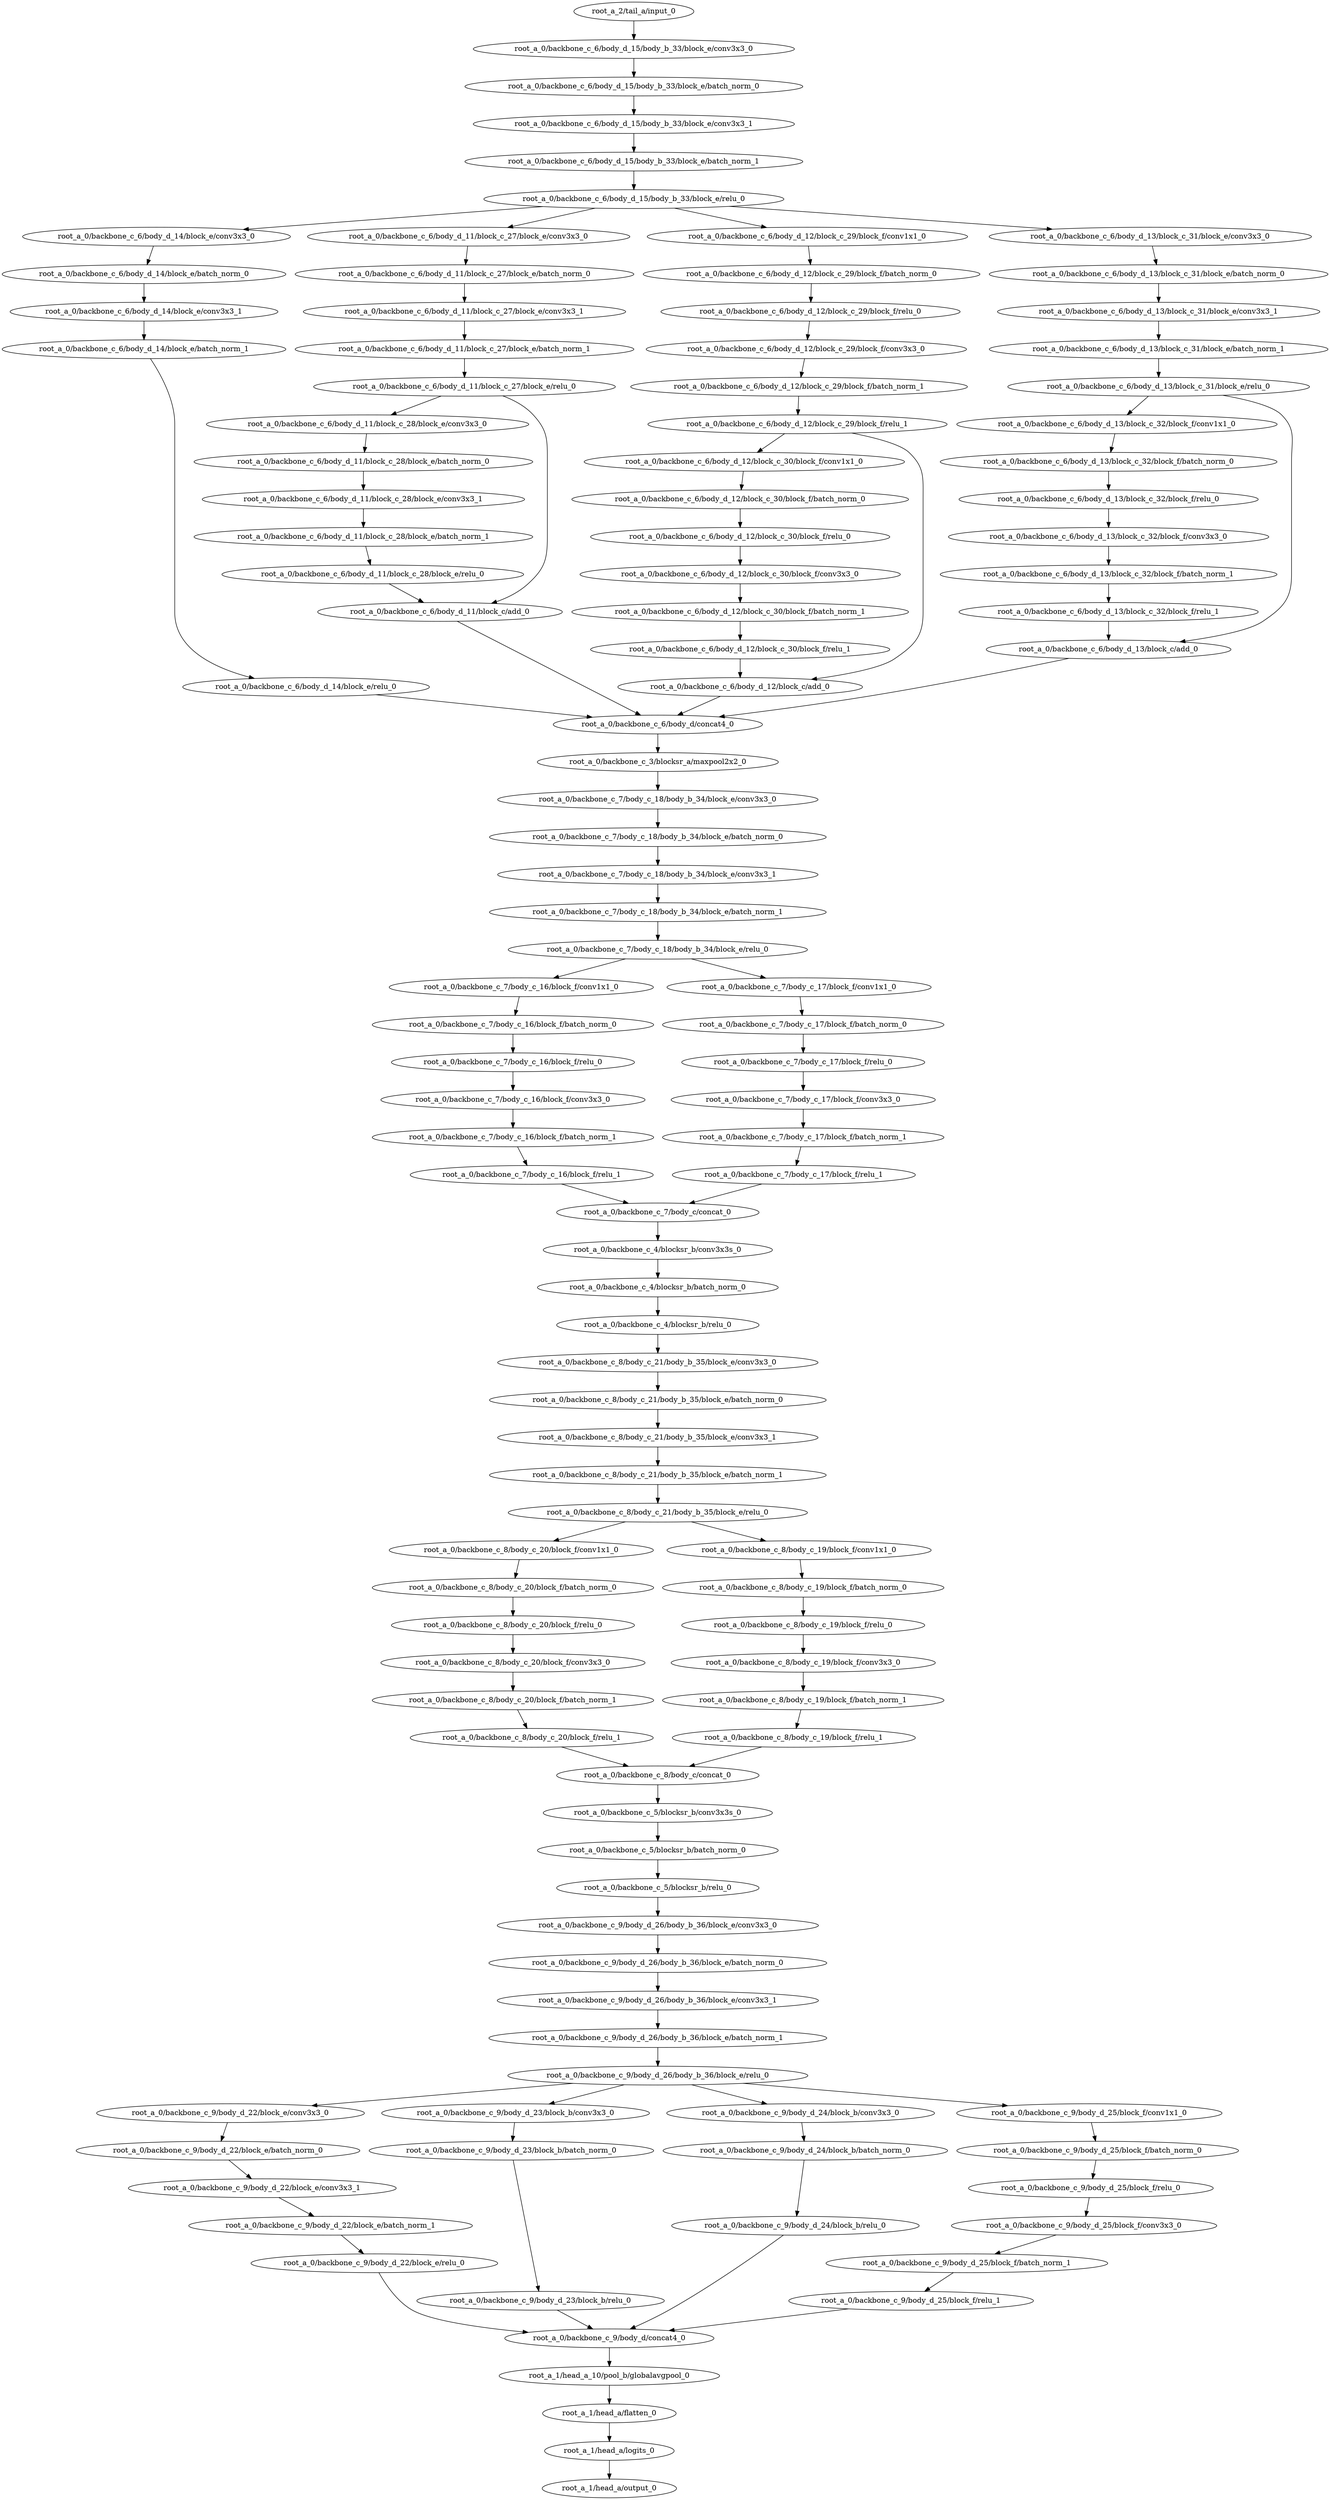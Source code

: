 digraph root_a {
	"root_a_2/tail_a/input_0"
	"root_a_0/backbone_c_6/body_d_15/body_b_33/block_e/conv3x3_0"
	"root_a_0/backbone_c_6/body_d_15/body_b_33/block_e/batch_norm_0"
	"root_a_0/backbone_c_6/body_d_15/body_b_33/block_e/conv3x3_1"
	"root_a_0/backbone_c_6/body_d_15/body_b_33/block_e/batch_norm_1"
	"root_a_0/backbone_c_6/body_d_15/body_b_33/block_e/relu_0"
	"root_a_0/backbone_c_6/body_d_14/block_e/conv3x3_0"
	"root_a_0/backbone_c_6/body_d_14/block_e/batch_norm_0"
	"root_a_0/backbone_c_6/body_d_14/block_e/conv3x3_1"
	"root_a_0/backbone_c_6/body_d_14/block_e/batch_norm_1"
	"root_a_0/backbone_c_6/body_d_14/block_e/relu_0"
	"root_a_0/backbone_c_6/body_d_11/block_c_27/block_e/conv3x3_0"
	"root_a_0/backbone_c_6/body_d_11/block_c_27/block_e/batch_norm_0"
	"root_a_0/backbone_c_6/body_d_11/block_c_27/block_e/conv3x3_1"
	"root_a_0/backbone_c_6/body_d_11/block_c_27/block_e/batch_norm_1"
	"root_a_0/backbone_c_6/body_d_11/block_c_27/block_e/relu_0"
	"root_a_0/backbone_c_6/body_d_11/block_c_28/block_e/conv3x3_0"
	"root_a_0/backbone_c_6/body_d_11/block_c_28/block_e/batch_norm_0"
	"root_a_0/backbone_c_6/body_d_11/block_c_28/block_e/conv3x3_1"
	"root_a_0/backbone_c_6/body_d_11/block_c_28/block_e/batch_norm_1"
	"root_a_0/backbone_c_6/body_d_11/block_c_28/block_e/relu_0"
	"root_a_0/backbone_c_6/body_d_11/block_c/add_0"
	"root_a_0/backbone_c_6/body_d_12/block_c_29/block_f/conv1x1_0"
	"root_a_0/backbone_c_6/body_d_12/block_c_29/block_f/batch_norm_0"
	"root_a_0/backbone_c_6/body_d_12/block_c_29/block_f/relu_0"
	"root_a_0/backbone_c_6/body_d_12/block_c_29/block_f/conv3x3_0"
	"root_a_0/backbone_c_6/body_d_12/block_c_29/block_f/batch_norm_1"
	"root_a_0/backbone_c_6/body_d_12/block_c_29/block_f/relu_1"
	"root_a_0/backbone_c_6/body_d_12/block_c_30/block_f/conv1x1_0"
	"root_a_0/backbone_c_6/body_d_12/block_c_30/block_f/batch_norm_0"
	"root_a_0/backbone_c_6/body_d_12/block_c_30/block_f/relu_0"
	"root_a_0/backbone_c_6/body_d_12/block_c_30/block_f/conv3x3_0"
	"root_a_0/backbone_c_6/body_d_12/block_c_30/block_f/batch_norm_1"
	"root_a_0/backbone_c_6/body_d_12/block_c_30/block_f/relu_1"
	"root_a_0/backbone_c_6/body_d_12/block_c/add_0"
	"root_a_0/backbone_c_6/body_d_13/block_c_31/block_e/conv3x3_0"
	"root_a_0/backbone_c_6/body_d_13/block_c_31/block_e/batch_norm_0"
	"root_a_0/backbone_c_6/body_d_13/block_c_31/block_e/conv3x3_1"
	"root_a_0/backbone_c_6/body_d_13/block_c_31/block_e/batch_norm_1"
	"root_a_0/backbone_c_6/body_d_13/block_c_31/block_e/relu_0"
	"root_a_0/backbone_c_6/body_d_13/block_c_32/block_f/conv1x1_0"
	"root_a_0/backbone_c_6/body_d_13/block_c_32/block_f/batch_norm_0"
	"root_a_0/backbone_c_6/body_d_13/block_c_32/block_f/relu_0"
	"root_a_0/backbone_c_6/body_d_13/block_c_32/block_f/conv3x3_0"
	"root_a_0/backbone_c_6/body_d_13/block_c_32/block_f/batch_norm_1"
	"root_a_0/backbone_c_6/body_d_13/block_c_32/block_f/relu_1"
	"root_a_0/backbone_c_6/body_d_13/block_c/add_0"
	"root_a_0/backbone_c_6/body_d/concat4_0"
	"root_a_0/backbone_c_3/blocksr_a/maxpool2x2_0"
	"root_a_0/backbone_c_7/body_c_18/body_b_34/block_e/conv3x3_0"
	"root_a_0/backbone_c_7/body_c_18/body_b_34/block_e/batch_norm_0"
	"root_a_0/backbone_c_7/body_c_18/body_b_34/block_e/conv3x3_1"
	"root_a_0/backbone_c_7/body_c_18/body_b_34/block_e/batch_norm_1"
	"root_a_0/backbone_c_7/body_c_18/body_b_34/block_e/relu_0"
	"root_a_0/backbone_c_7/body_c_16/block_f/conv1x1_0"
	"root_a_0/backbone_c_7/body_c_16/block_f/batch_norm_0"
	"root_a_0/backbone_c_7/body_c_16/block_f/relu_0"
	"root_a_0/backbone_c_7/body_c_16/block_f/conv3x3_0"
	"root_a_0/backbone_c_7/body_c_16/block_f/batch_norm_1"
	"root_a_0/backbone_c_7/body_c_16/block_f/relu_1"
	"root_a_0/backbone_c_7/body_c_17/block_f/conv1x1_0"
	"root_a_0/backbone_c_7/body_c_17/block_f/batch_norm_0"
	"root_a_0/backbone_c_7/body_c_17/block_f/relu_0"
	"root_a_0/backbone_c_7/body_c_17/block_f/conv3x3_0"
	"root_a_0/backbone_c_7/body_c_17/block_f/batch_norm_1"
	"root_a_0/backbone_c_7/body_c_17/block_f/relu_1"
	"root_a_0/backbone_c_7/body_c/concat_0"
	"root_a_0/backbone_c_4/blocksr_b/conv3x3s_0"
	"root_a_0/backbone_c_4/blocksr_b/batch_norm_0"
	"root_a_0/backbone_c_4/blocksr_b/relu_0"
	"root_a_0/backbone_c_8/body_c_21/body_b_35/block_e/conv3x3_0"
	"root_a_0/backbone_c_8/body_c_21/body_b_35/block_e/batch_norm_0"
	"root_a_0/backbone_c_8/body_c_21/body_b_35/block_e/conv3x3_1"
	"root_a_0/backbone_c_8/body_c_21/body_b_35/block_e/batch_norm_1"
	"root_a_0/backbone_c_8/body_c_21/body_b_35/block_e/relu_0"
	"root_a_0/backbone_c_8/body_c_20/block_f/conv1x1_0"
	"root_a_0/backbone_c_8/body_c_20/block_f/batch_norm_0"
	"root_a_0/backbone_c_8/body_c_20/block_f/relu_0"
	"root_a_0/backbone_c_8/body_c_20/block_f/conv3x3_0"
	"root_a_0/backbone_c_8/body_c_20/block_f/batch_norm_1"
	"root_a_0/backbone_c_8/body_c_20/block_f/relu_1"
	"root_a_0/backbone_c_8/body_c_19/block_f/conv1x1_0"
	"root_a_0/backbone_c_8/body_c_19/block_f/batch_norm_0"
	"root_a_0/backbone_c_8/body_c_19/block_f/relu_0"
	"root_a_0/backbone_c_8/body_c_19/block_f/conv3x3_0"
	"root_a_0/backbone_c_8/body_c_19/block_f/batch_norm_1"
	"root_a_0/backbone_c_8/body_c_19/block_f/relu_1"
	"root_a_0/backbone_c_8/body_c/concat_0"
	"root_a_0/backbone_c_5/blocksr_b/conv3x3s_0"
	"root_a_0/backbone_c_5/blocksr_b/batch_norm_0"
	"root_a_0/backbone_c_5/blocksr_b/relu_0"
	"root_a_0/backbone_c_9/body_d_26/body_b_36/block_e/conv3x3_0"
	"root_a_0/backbone_c_9/body_d_26/body_b_36/block_e/batch_norm_0"
	"root_a_0/backbone_c_9/body_d_26/body_b_36/block_e/conv3x3_1"
	"root_a_0/backbone_c_9/body_d_26/body_b_36/block_e/batch_norm_1"
	"root_a_0/backbone_c_9/body_d_26/body_b_36/block_e/relu_0"
	"root_a_0/backbone_c_9/body_d_22/block_e/conv3x3_0"
	"root_a_0/backbone_c_9/body_d_22/block_e/batch_norm_0"
	"root_a_0/backbone_c_9/body_d_22/block_e/conv3x3_1"
	"root_a_0/backbone_c_9/body_d_22/block_e/batch_norm_1"
	"root_a_0/backbone_c_9/body_d_22/block_e/relu_0"
	"root_a_0/backbone_c_9/body_d_23/block_b/conv3x3_0"
	"root_a_0/backbone_c_9/body_d_23/block_b/batch_norm_0"
	"root_a_0/backbone_c_9/body_d_23/block_b/relu_0"
	"root_a_0/backbone_c_9/body_d_24/block_b/conv3x3_0"
	"root_a_0/backbone_c_9/body_d_24/block_b/batch_norm_0"
	"root_a_0/backbone_c_9/body_d_24/block_b/relu_0"
	"root_a_0/backbone_c_9/body_d_25/block_f/conv1x1_0"
	"root_a_0/backbone_c_9/body_d_25/block_f/batch_norm_0"
	"root_a_0/backbone_c_9/body_d_25/block_f/relu_0"
	"root_a_0/backbone_c_9/body_d_25/block_f/conv3x3_0"
	"root_a_0/backbone_c_9/body_d_25/block_f/batch_norm_1"
	"root_a_0/backbone_c_9/body_d_25/block_f/relu_1"
	"root_a_0/backbone_c_9/body_d/concat4_0"
	"root_a_1/head_a_10/pool_b/globalavgpool_0"
	"root_a_1/head_a/flatten_0"
	"root_a_1/head_a/logits_0"
	"root_a_1/head_a/output_0"

	"root_a_2/tail_a/input_0" -> "root_a_0/backbone_c_6/body_d_15/body_b_33/block_e/conv3x3_0"
	"root_a_0/backbone_c_6/body_d_15/body_b_33/block_e/conv3x3_0" -> "root_a_0/backbone_c_6/body_d_15/body_b_33/block_e/batch_norm_0"
	"root_a_0/backbone_c_6/body_d_15/body_b_33/block_e/batch_norm_0" -> "root_a_0/backbone_c_6/body_d_15/body_b_33/block_e/conv3x3_1"
	"root_a_0/backbone_c_6/body_d_15/body_b_33/block_e/conv3x3_1" -> "root_a_0/backbone_c_6/body_d_15/body_b_33/block_e/batch_norm_1"
	"root_a_0/backbone_c_6/body_d_15/body_b_33/block_e/batch_norm_1" -> "root_a_0/backbone_c_6/body_d_15/body_b_33/block_e/relu_0"
	"root_a_0/backbone_c_6/body_d_15/body_b_33/block_e/relu_0" -> "root_a_0/backbone_c_6/body_d_14/block_e/conv3x3_0"
	"root_a_0/backbone_c_6/body_d_14/block_e/conv3x3_0" -> "root_a_0/backbone_c_6/body_d_14/block_e/batch_norm_0"
	"root_a_0/backbone_c_6/body_d_14/block_e/batch_norm_0" -> "root_a_0/backbone_c_6/body_d_14/block_e/conv3x3_1"
	"root_a_0/backbone_c_6/body_d_14/block_e/conv3x3_1" -> "root_a_0/backbone_c_6/body_d_14/block_e/batch_norm_1"
	"root_a_0/backbone_c_6/body_d_14/block_e/batch_norm_1" -> "root_a_0/backbone_c_6/body_d_14/block_e/relu_0"
	"root_a_0/backbone_c_6/body_d_15/body_b_33/block_e/relu_0" -> "root_a_0/backbone_c_6/body_d_11/block_c_27/block_e/conv3x3_0"
	"root_a_0/backbone_c_6/body_d_11/block_c_27/block_e/conv3x3_0" -> "root_a_0/backbone_c_6/body_d_11/block_c_27/block_e/batch_norm_0"
	"root_a_0/backbone_c_6/body_d_11/block_c_27/block_e/batch_norm_0" -> "root_a_0/backbone_c_6/body_d_11/block_c_27/block_e/conv3x3_1"
	"root_a_0/backbone_c_6/body_d_11/block_c_27/block_e/conv3x3_1" -> "root_a_0/backbone_c_6/body_d_11/block_c_27/block_e/batch_norm_1"
	"root_a_0/backbone_c_6/body_d_11/block_c_27/block_e/batch_norm_1" -> "root_a_0/backbone_c_6/body_d_11/block_c_27/block_e/relu_0"
	"root_a_0/backbone_c_6/body_d_11/block_c_27/block_e/relu_0" -> "root_a_0/backbone_c_6/body_d_11/block_c_28/block_e/conv3x3_0"
	"root_a_0/backbone_c_6/body_d_11/block_c_28/block_e/conv3x3_0" -> "root_a_0/backbone_c_6/body_d_11/block_c_28/block_e/batch_norm_0"
	"root_a_0/backbone_c_6/body_d_11/block_c_28/block_e/batch_norm_0" -> "root_a_0/backbone_c_6/body_d_11/block_c_28/block_e/conv3x3_1"
	"root_a_0/backbone_c_6/body_d_11/block_c_28/block_e/conv3x3_1" -> "root_a_0/backbone_c_6/body_d_11/block_c_28/block_e/batch_norm_1"
	"root_a_0/backbone_c_6/body_d_11/block_c_28/block_e/batch_norm_1" -> "root_a_0/backbone_c_6/body_d_11/block_c_28/block_e/relu_0"
	"root_a_0/backbone_c_6/body_d_11/block_c_28/block_e/relu_0" -> "root_a_0/backbone_c_6/body_d_11/block_c/add_0"
	"root_a_0/backbone_c_6/body_d_11/block_c_27/block_e/relu_0" -> "root_a_0/backbone_c_6/body_d_11/block_c/add_0"
	"root_a_0/backbone_c_6/body_d_15/body_b_33/block_e/relu_0" -> "root_a_0/backbone_c_6/body_d_12/block_c_29/block_f/conv1x1_0"
	"root_a_0/backbone_c_6/body_d_12/block_c_29/block_f/conv1x1_0" -> "root_a_0/backbone_c_6/body_d_12/block_c_29/block_f/batch_norm_0"
	"root_a_0/backbone_c_6/body_d_12/block_c_29/block_f/batch_norm_0" -> "root_a_0/backbone_c_6/body_d_12/block_c_29/block_f/relu_0"
	"root_a_0/backbone_c_6/body_d_12/block_c_29/block_f/relu_0" -> "root_a_0/backbone_c_6/body_d_12/block_c_29/block_f/conv3x3_0"
	"root_a_0/backbone_c_6/body_d_12/block_c_29/block_f/conv3x3_0" -> "root_a_0/backbone_c_6/body_d_12/block_c_29/block_f/batch_norm_1"
	"root_a_0/backbone_c_6/body_d_12/block_c_29/block_f/batch_norm_1" -> "root_a_0/backbone_c_6/body_d_12/block_c_29/block_f/relu_1"
	"root_a_0/backbone_c_6/body_d_12/block_c_29/block_f/relu_1" -> "root_a_0/backbone_c_6/body_d_12/block_c_30/block_f/conv1x1_0"
	"root_a_0/backbone_c_6/body_d_12/block_c_30/block_f/conv1x1_0" -> "root_a_0/backbone_c_6/body_d_12/block_c_30/block_f/batch_norm_0"
	"root_a_0/backbone_c_6/body_d_12/block_c_30/block_f/batch_norm_0" -> "root_a_0/backbone_c_6/body_d_12/block_c_30/block_f/relu_0"
	"root_a_0/backbone_c_6/body_d_12/block_c_30/block_f/relu_0" -> "root_a_0/backbone_c_6/body_d_12/block_c_30/block_f/conv3x3_0"
	"root_a_0/backbone_c_6/body_d_12/block_c_30/block_f/conv3x3_0" -> "root_a_0/backbone_c_6/body_d_12/block_c_30/block_f/batch_norm_1"
	"root_a_0/backbone_c_6/body_d_12/block_c_30/block_f/batch_norm_1" -> "root_a_0/backbone_c_6/body_d_12/block_c_30/block_f/relu_1"
	"root_a_0/backbone_c_6/body_d_12/block_c_30/block_f/relu_1" -> "root_a_0/backbone_c_6/body_d_12/block_c/add_0"
	"root_a_0/backbone_c_6/body_d_12/block_c_29/block_f/relu_1" -> "root_a_0/backbone_c_6/body_d_12/block_c/add_0"
	"root_a_0/backbone_c_6/body_d_15/body_b_33/block_e/relu_0" -> "root_a_0/backbone_c_6/body_d_13/block_c_31/block_e/conv3x3_0"
	"root_a_0/backbone_c_6/body_d_13/block_c_31/block_e/conv3x3_0" -> "root_a_0/backbone_c_6/body_d_13/block_c_31/block_e/batch_norm_0"
	"root_a_0/backbone_c_6/body_d_13/block_c_31/block_e/batch_norm_0" -> "root_a_0/backbone_c_6/body_d_13/block_c_31/block_e/conv3x3_1"
	"root_a_0/backbone_c_6/body_d_13/block_c_31/block_e/conv3x3_1" -> "root_a_0/backbone_c_6/body_d_13/block_c_31/block_e/batch_norm_1"
	"root_a_0/backbone_c_6/body_d_13/block_c_31/block_e/batch_norm_1" -> "root_a_0/backbone_c_6/body_d_13/block_c_31/block_e/relu_0"
	"root_a_0/backbone_c_6/body_d_13/block_c_31/block_e/relu_0" -> "root_a_0/backbone_c_6/body_d_13/block_c_32/block_f/conv1x1_0"
	"root_a_0/backbone_c_6/body_d_13/block_c_32/block_f/conv1x1_0" -> "root_a_0/backbone_c_6/body_d_13/block_c_32/block_f/batch_norm_0"
	"root_a_0/backbone_c_6/body_d_13/block_c_32/block_f/batch_norm_0" -> "root_a_0/backbone_c_6/body_d_13/block_c_32/block_f/relu_0"
	"root_a_0/backbone_c_6/body_d_13/block_c_32/block_f/relu_0" -> "root_a_0/backbone_c_6/body_d_13/block_c_32/block_f/conv3x3_0"
	"root_a_0/backbone_c_6/body_d_13/block_c_32/block_f/conv3x3_0" -> "root_a_0/backbone_c_6/body_d_13/block_c_32/block_f/batch_norm_1"
	"root_a_0/backbone_c_6/body_d_13/block_c_32/block_f/batch_norm_1" -> "root_a_0/backbone_c_6/body_d_13/block_c_32/block_f/relu_1"
	"root_a_0/backbone_c_6/body_d_13/block_c_31/block_e/relu_0" -> "root_a_0/backbone_c_6/body_d_13/block_c/add_0"
	"root_a_0/backbone_c_6/body_d_13/block_c_32/block_f/relu_1" -> "root_a_0/backbone_c_6/body_d_13/block_c/add_0"
	"root_a_0/backbone_c_6/body_d_14/block_e/relu_0" -> "root_a_0/backbone_c_6/body_d/concat4_0"
	"root_a_0/backbone_c_6/body_d_11/block_c/add_0" -> "root_a_0/backbone_c_6/body_d/concat4_0"
	"root_a_0/backbone_c_6/body_d_12/block_c/add_0" -> "root_a_0/backbone_c_6/body_d/concat4_0"
	"root_a_0/backbone_c_6/body_d_13/block_c/add_0" -> "root_a_0/backbone_c_6/body_d/concat4_0"
	"root_a_0/backbone_c_6/body_d/concat4_0" -> "root_a_0/backbone_c_3/blocksr_a/maxpool2x2_0"
	"root_a_0/backbone_c_3/blocksr_a/maxpool2x2_0" -> "root_a_0/backbone_c_7/body_c_18/body_b_34/block_e/conv3x3_0"
	"root_a_0/backbone_c_7/body_c_18/body_b_34/block_e/conv3x3_0" -> "root_a_0/backbone_c_7/body_c_18/body_b_34/block_e/batch_norm_0"
	"root_a_0/backbone_c_7/body_c_18/body_b_34/block_e/batch_norm_0" -> "root_a_0/backbone_c_7/body_c_18/body_b_34/block_e/conv3x3_1"
	"root_a_0/backbone_c_7/body_c_18/body_b_34/block_e/conv3x3_1" -> "root_a_0/backbone_c_7/body_c_18/body_b_34/block_e/batch_norm_1"
	"root_a_0/backbone_c_7/body_c_18/body_b_34/block_e/batch_norm_1" -> "root_a_0/backbone_c_7/body_c_18/body_b_34/block_e/relu_0"
	"root_a_0/backbone_c_7/body_c_18/body_b_34/block_e/relu_0" -> "root_a_0/backbone_c_7/body_c_16/block_f/conv1x1_0"
	"root_a_0/backbone_c_7/body_c_16/block_f/conv1x1_0" -> "root_a_0/backbone_c_7/body_c_16/block_f/batch_norm_0"
	"root_a_0/backbone_c_7/body_c_16/block_f/batch_norm_0" -> "root_a_0/backbone_c_7/body_c_16/block_f/relu_0"
	"root_a_0/backbone_c_7/body_c_16/block_f/relu_0" -> "root_a_0/backbone_c_7/body_c_16/block_f/conv3x3_0"
	"root_a_0/backbone_c_7/body_c_16/block_f/conv3x3_0" -> "root_a_0/backbone_c_7/body_c_16/block_f/batch_norm_1"
	"root_a_0/backbone_c_7/body_c_16/block_f/batch_norm_1" -> "root_a_0/backbone_c_7/body_c_16/block_f/relu_1"
	"root_a_0/backbone_c_7/body_c_18/body_b_34/block_e/relu_0" -> "root_a_0/backbone_c_7/body_c_17/block_f/conv1x1_0"
	"root_a_0/backbone_c_7/body_c_17/block_f/conv1x1_0" -> "root_a_0/backbone_c_7/body_c_17/block_f/batch_norm_0"
	"root_a_0/backbone_c_7/body_c_17/block_f/batch_norm_0" -> "root_a_0/backbone_c_7/body_c_17/block_f/relu_0"
	"root_a_0/backbone_c_7/body_c_17/block_f/relu_0" -> "root_a_0/backbone_c_7/body_c_17/block_f/conv3x3_0"
	"root_a_0/backbone_c_7/body_c_17/block_f/conv3x3_0" -> "root_a_0/backbone_c_7/body_c_17/block_f/batch_norm_1"
	"root_a_0/backbone_c_7/body_c_17/block_f/batch_norm_1" -> "root_a_0/backbone_c_7/body_c_17/block_f/relu_1"
	"root_a_0/backbone_c_7/body_c_16/block_f/relu_1" -> "root_a_0/backbone_c_7/body_c/concat_0"
	"root_a_0/backbone_c_7/body_c_17/block_f/relu_1" -> "root_a_0/backbone_c_7/body_c/concat_0"
	"root_a_0/backbone_c_7/body_c/concat_0" -> "root_a_0/backbone_c_4/blocksr_b/conv3x3s_0"
	"root_a_0/backbone_c_4/blocksr_b/conv3x3s_0" -> "root_a_0/backbone_c_4/blocksr_b/batch_norm_0"
	"root_a_0/backbone_c_4/blocksr_b/batch_norm_0" -> "root_a_0/backbone_c_4/blocksr_b/relu_0"
	"root_a_0/backbone_c_4/blocksr_b/relu_0" -> "root_a_0/backbone_c_8/body_c_21/body_b_35/block_e/conv3x3_0"
	"root_a_0/backbone_c_8/body_c_21/body_b_35/block_e/conv3x3_0" -> "root_a_0/backbone_c_8/body_c_21/body_b_35/block_e/batch_norm_0"
	"root_a_0/backbone_c_8/body_c_21/body_b_35/block_e/batch_norm_0" -> "root_a_0/backbone_c_8/body_c_21/body_b_35/block_e/conv3x3_1"
	"root_a_0/backbone_c_8/body_c_21/body_b_35/block_e/conv3x3_1" -> "root_a_0/backbone_c_8/body_c_21/body_b_35/block_e/batch_norm_1"
	"root_a_0/backbone_c_8/body_c_21/body_b_35/block_e/batch_norm_1" -> "root_a_0/backbone_c_8/body_c_21/body_b_35/block_e/relu_0"
	"root_a_0/backbone_c_8/body_c_21/body_b_35/block_e/relu_0" -> "root_a_0/backbone_c_8/body_c_20/block_f/conv1x1_0"
	"root_a_0/backbone_c_8/body_c_20/block_f/conv1x1_0" -> "root_a_0/backbone_c_8/body_c_20/block_f/batch_norm_0"
	"root_a_0/backbone_c_8/body_c_20/block_f/batch_norm_0" -> "root_a_0/backbone_c_8/body_c_20/block_f/relu_0"
	"root_a_0/backbone_c_8/body_c_20/block_f/relu_0" -> "root_a_0/backbone_c_8/body_c_20/block_f/conv3x3_0"
	"root_a_0/backbone_c_8/body_c_20/block_f/conv3x3_0" -> "root_a_0/backbone_c_8/body_c_20/block_f/batch_norm_1"
	"root_a_0/backbone_c_8/body_c_20/block_f/batch_norm_1" -> "root_a_0/backbone_c_8/body_c_20/block_f/relu_1"
	"root_a_0/backbone_c_8/body_c_21/body_b_35/block_e/relu_0" -> "root_a_0/backbone_c_8/body_c_19/block_f/conv1x1_0"
	"root_a_0/backbone_c_8/body_c_19/block_f/conv1x1_0" -> "root_a_0/backbone_c_8/body_c_19/block_f/batch_norm_0"
	"root_a_0/backbone_c_8/body_c_19/block_f/batch_norm_0" -> "root_a_0/backbone_c_8/body_c_19/block_f/relu_0"
	"root_a_0/backbone_c_8/body_c_19/block_f/relu_0" -> "root_a_0/backbone_c_8/body_c_19/block_f/conv3x3_0"
	"root_a_0/backbone_c_8/body_c_19/block_f/conv3x3_0" -> "root_a_0/backbone_c_8/body_c_19/block_f/batch_norm_1"
	"root_a_0/backbone_c_8/body_c_19/block_f/batch_norm_1" -> "root_a_0/backbone_c_8/body_c_19/block_f/relu_1"
	"root_a_0/backbone_c_8/body_c_20/block_f/relu_1" -> "root_a_0/backbone_c_8/body_c/concat_0"
	"root_a_0/backbone_c_8/body_c_19/block_f/relu_1" -> "root_a_0/backbone_c_8/body_c/concat_0"
	"root_a_0/backbone_c_8/body_c/concat_0" -> "root_a_0/backbone_c_5/blocksr_b/conv3x3s_0"
	"root_a_0/backbone_c_5/blocksr_b/conv3x3s_0" -> "root_a_0/backbone_c_5/blocksr_b/batch_norm_0"
	"root_a_0/backbone_c_5/blocksr_b/batch_norm_0" -> "root_a_0/backbone_c_5/blocksr_b/relu_0"
	"root_a_0/backbone_c_5/blocksr_b/relu_0" -> "root_a_0/backbone_c_9/body_d_26/body_b_36/block_e/conv3x3_0"
	"root_a_0/backbone_c_9/body_d_26/body_b_36/block_e/conv3x3_0" -> "root_a_0/backbone_c_9/body_d_26/body_b_36/block_e/batch_norm_0"
	"root_a_0/backbone_c_9/body_d_26/body_b_36/block_e/batch_norm_0" -> "root_a_0/backbone_c_9/body_d_26/body_b_36/block_e/conv3x3_1"
	"root_a_0/backbone_c_9/body_d_26/body_b_36/block_e/conv3x3_1" -> "root_a_0/backbone_c_9/body_d_26/body_b_36/block_e/batch_norm_1"
	"root_a_0/backbone_c_9/body_d_26/body_b_36/block_e/batch_norm_1" -> "root_a_0/backbone_c_9/body_d_26/body_b_36/block_e/relu_0"
	"root_a_0/backbone_c_9/body_d_26/body_b_36/block_e/relu_0" -> "root_a_0/backbone_c_9/body_d_22/block_e/conv3x3_0"
	"root_a_0/backbone_c_9/body_d_22/block_e/conv3x3_0" -> "root_a_0/backbone_c_9/body_d_22/block_e/batch_norm_0"
	"root_a_0/backbone_c_9/body_d_22/block_e/batch_norm_0" -> "root_a_0/backbone_c_9/body_d_22/block_e/conv3x3_1"
	"root_a_0/backbone_c_9/body_d_22/block_e/conv3x3_1" -> "root_a_0/backbone_c_9/body_d_22/block_e/batch_norm_1"
	"root_a_0/backbone_c_9/body_d_22/block_e/batch_norm_1" -> "root_a_0/backbone_c_9/body_d_22/block_e/relu_0"
	"root_a_0/backbone_c_9/body_d_26/body_b_36/block_e/relu_0" -> "root_a_0/backbone_c_9/body_d_23/block_b/conv3x3_0"
	"root_a_0/backbone_c_9/body_d_23/block_b/conv3x3_0" -> "root_a_0/backbone_c_9/body_d_23/block_b/batch_norm_0"
	"root_a_0/backbone_c_9/body_d_23/block_b/batch_norm_0" -> "root_a_0/backbone_c_9/body_d_23/block_b/relu_0"
	"root_a_0/backbone_c_9/body_d_26/body_b_36/block_e/relu_0" -> "root_a_0/backbone_c_9/body_d_24/block_b/conv3x3_0"
	"root_a_0/backbone_c_9/body_d_24/block_b/conv3x3_0" -> "root_a_0/backbone_c_9/body_d_24/block_b/batch_norm_0"
	"root_a_0/backbone_c_9/body_d_24/block_b/batch_norm_0" -> "root_a_0/backbone_c_9/body_d_24/block_b/relu_0"
	"root_a_0/backbone_c_9/body_d_26/body_b_36/block_e/relu_0" -> "root_a_0/backbone_c_9/body_d_25/block_f/conv1x1_0"
	"root_a_0/backbone_c_9/body_d_25/block_f/conv1x1_0" -> "root_a_0/backbone_c_9/body_d_25/block_f/batch_norm_0"
	"root_a_0/backbone_c_9/body_d_25/block_f/batch_norm_0" -> "root_a_0/backbone_c_9/body_d_25/block_f/relu_0"
	"root_a_0/backbone_c_9/body_d_25/block_f/relu_0" -> "root_a_0/backbone_c_9/body_d_25/block_f/conv3x3_0"
	"root_a_0/backbone_c_9/body_d_25/block_f/conv3x3_0" -> "root_a_0/backbone_c_9/body_d_25/block_f/batch_norm_1"
	"root_a_0/backbone_c_9/body_d_25/block_f/batch_norm_1" -> "root_a_0/backbone_c_9/body_d_25/block_f/relu_1"
	"root_a_0/backbone_c_9/body_d_22/block_e/relu_0" -> "root_a_0/backbone_c_9/body_d/concat4_0"
	"root_a_0/backbone_c_9/body_d_23/block_b/relu_0" -> "root_a_0/backbone_c_9/body_d/concat4_0"
	"root_a_0/backbone_c_9/body_d_24/block_b/relu_0" -> "root_a_0/backbone_c_9/body_d/concat4_0"
	"root_a_0/backbone_c_9/body_d_25/block_f/relu_1" -> "root_a_0/backbone_c_9/body_d/concat4_0"
	"root_a_0/backbone_c_9/body_d/concat4_0" -> "root_a_1/head_a_10/pool_b/globalavgpool_0"
	"root_a_1/head_a_10/pool_b/globalavgpool_0" -> "root_a_1/head_a/flatten_0"
	"root_a_1/head_a/flatten_0" -> "root_a_1/head_a/logits_0"
	"root_a_1/head_a/logits_0" -> "root_a_1/head_a/output_0"

}